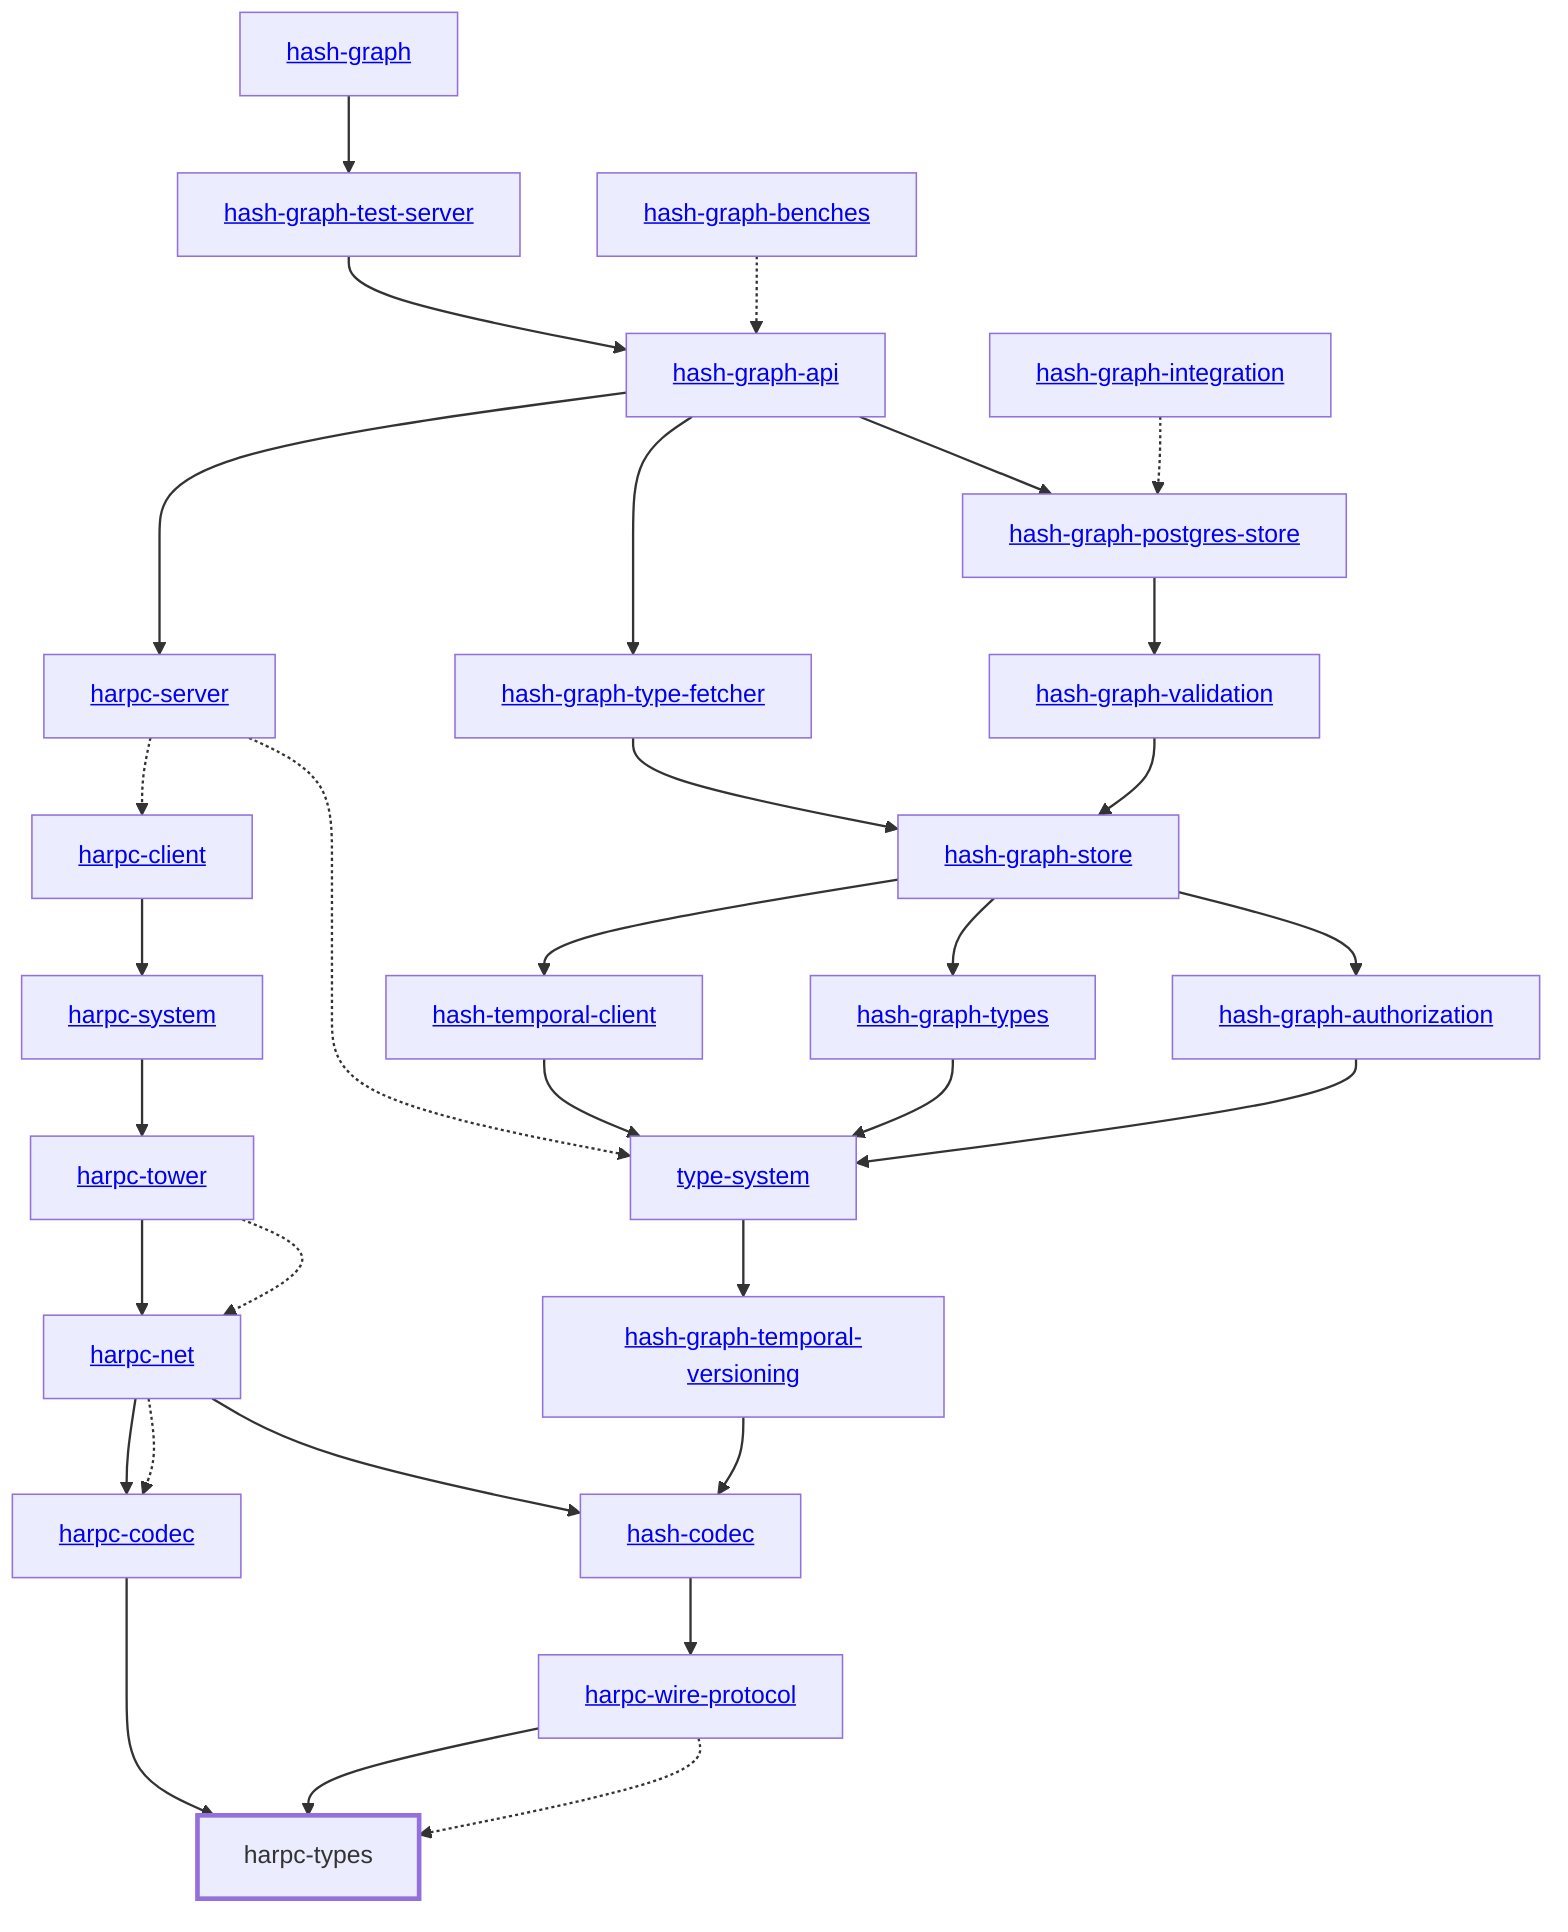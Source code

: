 graph TD
    linkStyle default stroke-width:1.5px
    classDef default stroke-width:1px
    classDef root stroke-width:3px
    classDef dev stroke-width:1px
    classDef build stroke-width:1px
    %% Legend
    %% --> : Normal dependency
    %% -.-> : Dev dependency
    %% ---> : Build dependency
    0[<a href="../hash_graph">hash-graph</a>]
    1[<a href="../type_system">type-system</a>]
    2[<a href="../hash_codec">hash-codec</a>]
    3[<a href="../hash_graph_api">hash-graph-api</a>]
    4[<a href="../hash_graph_authorization">hash-graph-authorization</a>]
    5[<a href="../hash_graph_postgres_store">hash-graph-postgres-store</a>]
    6[<a href="../hash_graph_store">hash-graph-store</a>]
    7[<a href="../hash_graph_temporal_versioning">hash-graph-temporal-versioning</a>]
    8[<a href="../hash_graph_test_server">hash-graph-test-server</a>]
    9[<a href="../hash_graph_type_fetcher">hash-graph-type-fetcher</a>]
    10[<a href="../hash_graph_types">hash-graph-types</a>]
    11[<a href="../hash_graph_validation">hash-graph-validation</a>]
    12[<a href="../harpc_client">harpc-client</a>]
    13[<a href="../harpc_codec">harpc-codec</a>]
    14[<a href="../harpc_net">harpc-net</a>]
    15[<a href="../harpc_server">harpc-server</a>]
    16[<a href="../harpc_system">harpc-system</a>]
    17[<a href="../harpc_tower">harpc-tower</a>]
    18[harpc-types]
    class 18 root
    19[<a href="../harpc_wire_protocol">harpc-wire-protocol</a>]
    20[<a href="../hash_temporal_client">hash-temporal-client</a>]
    21[<a href="../hash_graph_benches">hash-graph-benches</a>]
    22[<a href="../hash_graph_integration">hash-graph-integration</a>]
    0 --> 8
    1 --> 7
    2 --> 19
    3 --> 5
    3 --> 9
    3 --> 15
    4 --> 1
    5 --> 11
    6 --> 4
    6 --> 10
    6 --> 20
    7 --> 2
    8 --> 3
    9 --> 6
    10 --> 1
    11 --> 6
    12 --> 16
    13 --> 18
    14 --> 2
    14 -.-> 13
    14 --> 13
    15 -.-> 1
    15 -.-> 12
    16 --> 17
    17 -.-> 14
    17 --> 14
    19 -.-> 18
    19 --> 18
    20 --> 1
    21 -.-> 3
    22 -.-> 5